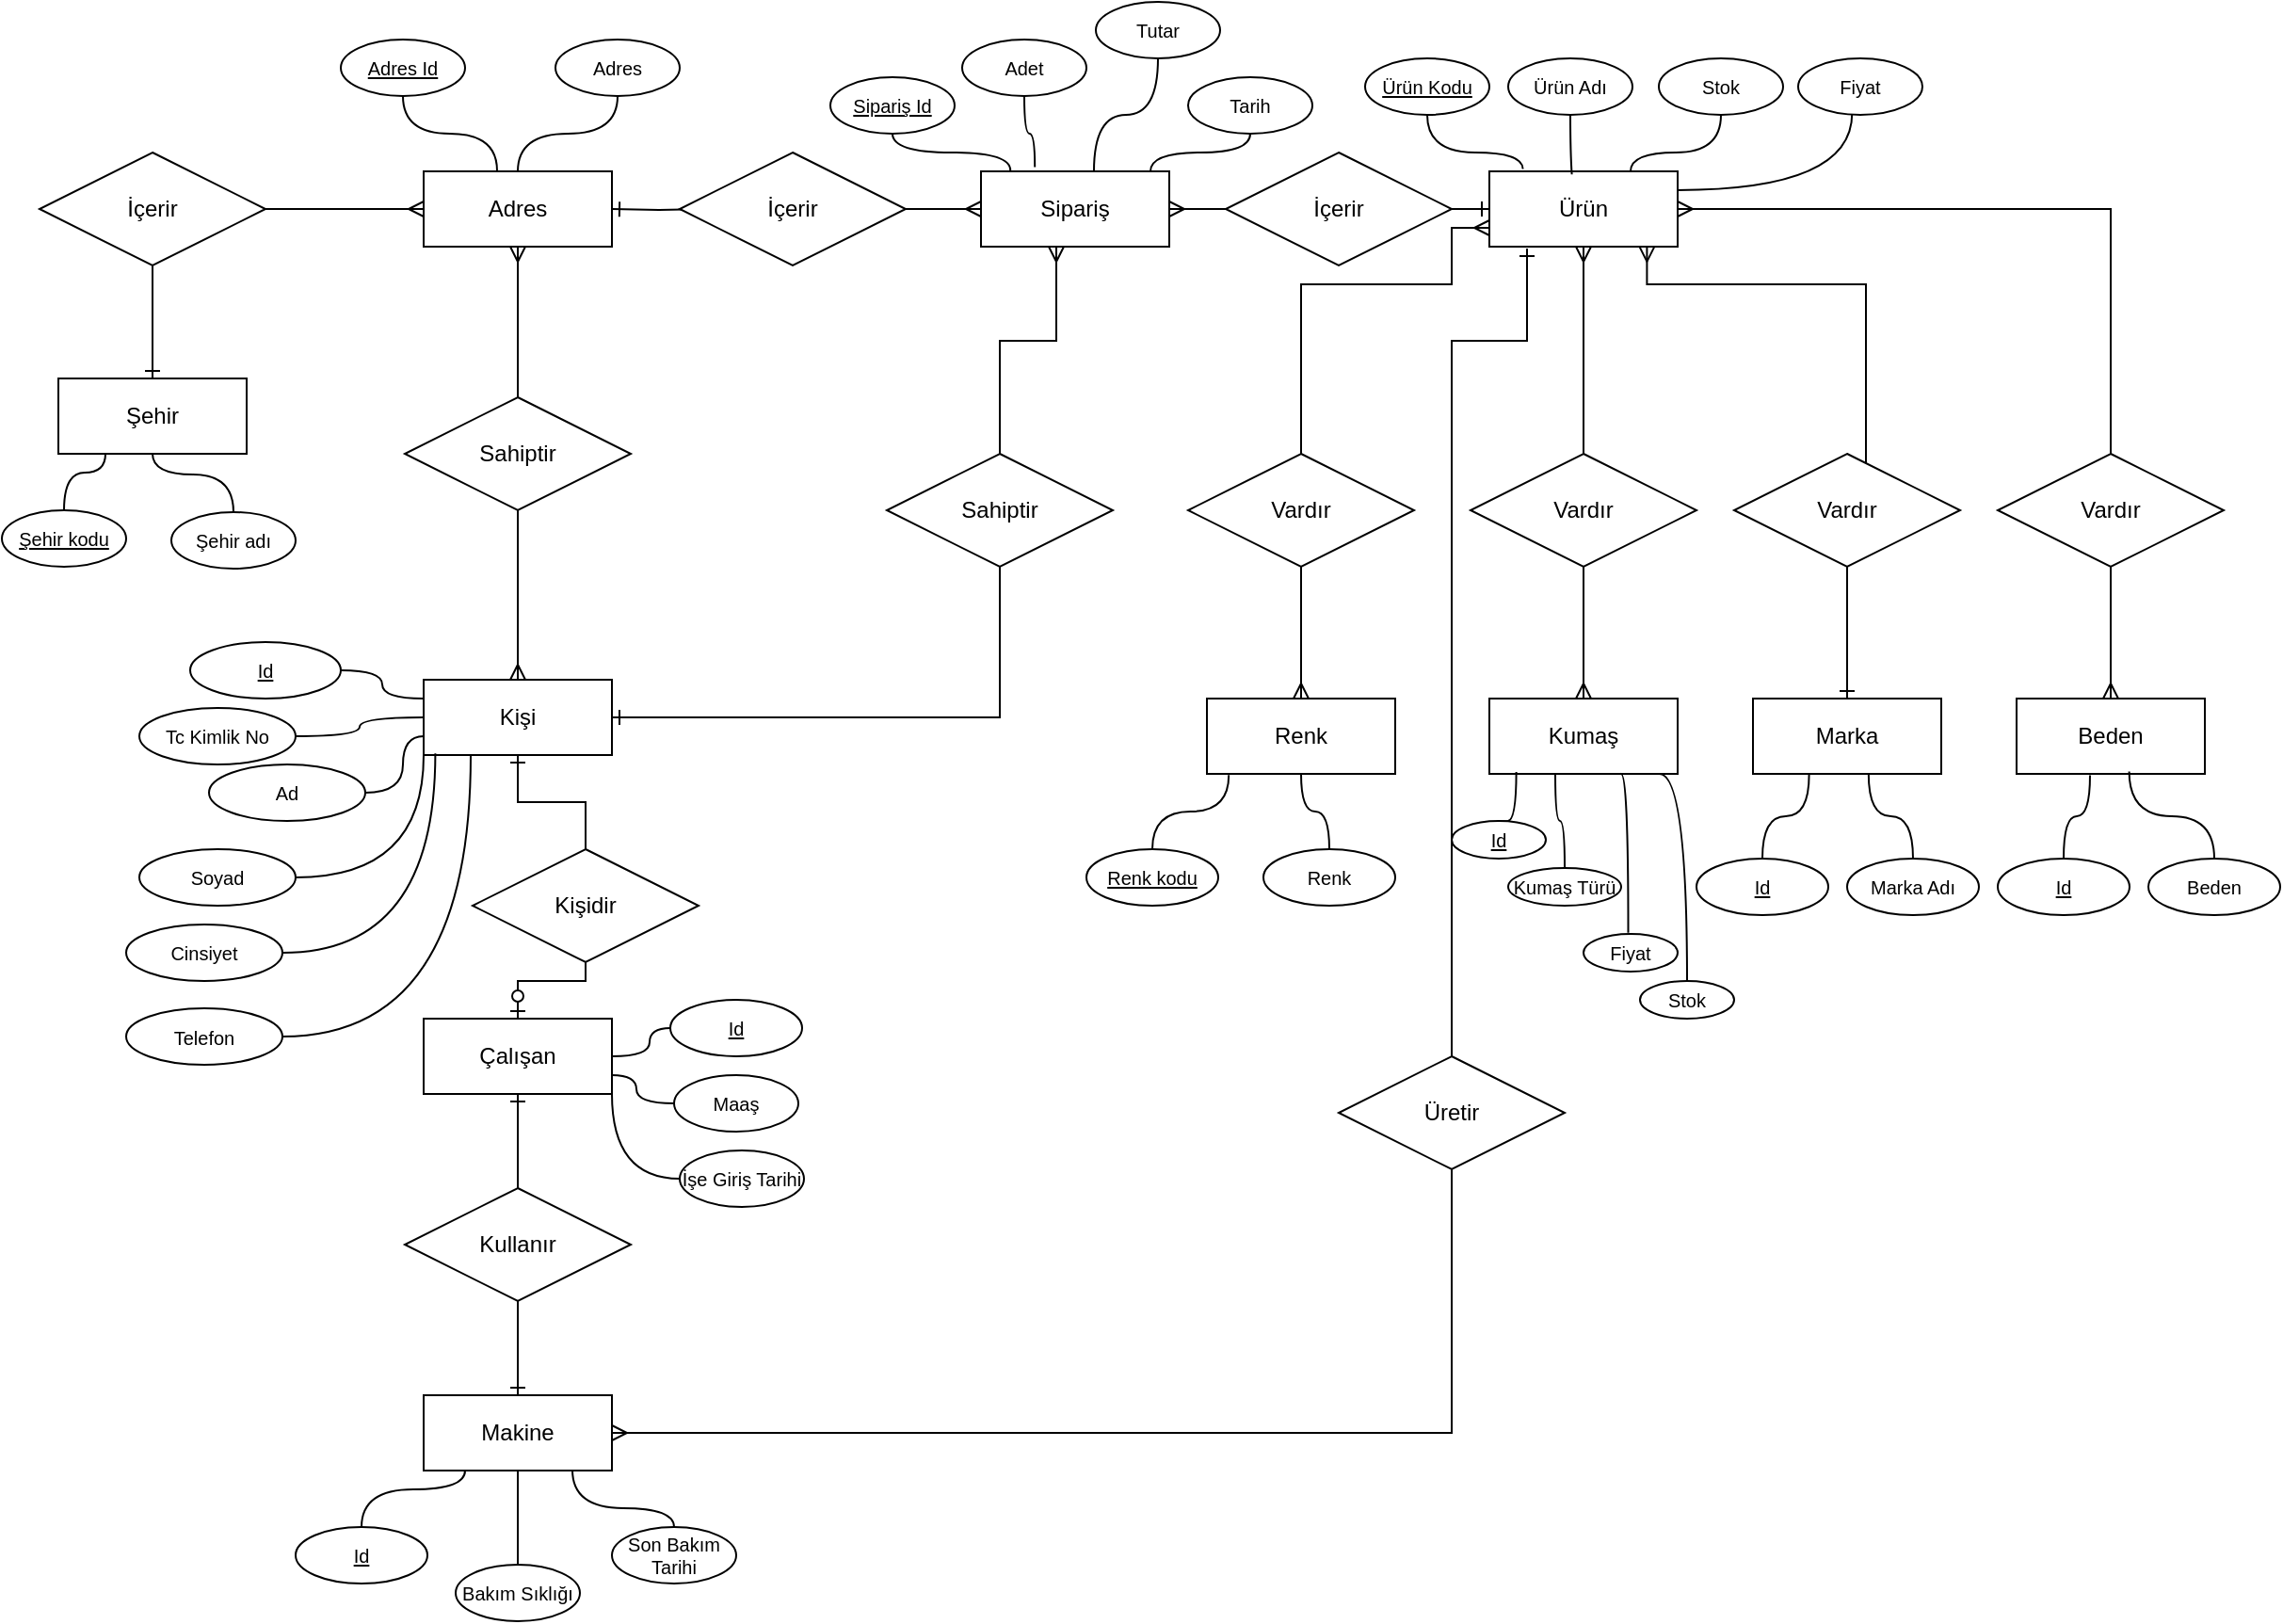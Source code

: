 <mxfile version="14.4.8" type="device"><diagram id="C9XtclRmKUXGA9gTx6Df" name="Page-1"><mxGraphModel dx="1185" dy="659" grid="1" gridSize="10" guides="1" tooltips="1" connect="1" arrows="1" fold="1" page="1" pageScale="1" pageWidth="827" pageHeight="1169" math="0" shadow="0"><root><mxCell id="0"/><mxCell id="1" parent="0"/><mxCell id="ciCbCDIXxVFB4FMidsgc-1" value="&lt;div&gt;Kişi&lt;/div&gt;" style="whiteSpace=wrap;html=1;align=center;" vertex="1" parent="1"><mxGeometry x="404" y="410" width="100" height="40" as="geometry"/></mxCell><mxCell id="ciCbCDIXxVFB4FMidsgc-119" style="edgeStyle=orthogonalEdgeStyle;curved=1;orthogonalLoop=1;jettySize=auto;html=1;entryX=0;entryY=0.5;entryDx=0;entryDy=0;startFill=0;endArrow=none;endFill=0;strokeColor=#000000;strokeWidth=1;fontSize=10;" edge="1" parent="1" source="ciCbCDIXxVFB4FMidsgc-4" target="ciCbCDIXxVFB4FMidsgc-118"><mxGeometry relative="1" as="geometry"/></mxCell><mxCell id="ciCbCDIXxVFB4FMidsgc-4" value="Çalışan" style="whiteSpace=wrap;html=1;align=center;" vertex="1" parent="1"><mxGeometry x="404" y="590" width="100" height="40" as="geometry"/></mxCell><mxCell id="ciCbCDIXxVFB4FMidsgc-26" style="orthogonalLoop=1;jettySize=auto;html=1;endArrow=ERzeroToOne;endFill=1;fontSize=12;rounded=0;strokeWidth=1;entryX=0.5;entryY=0;entryDx=0;entryDy=0;startArrow=none;startFill=0;edgeStyle=orthogonalEdgeStyle;" edge="1" parent="1" source="ciCbCDIXxVFB4FMidsgc-5" target="ciCbCDIXxVFB4FMidsgc-4"><mxGeometry relative="1" as="geometry"><mxPoint x="474" y="520" as="targetPoint"/><Array as="points"><mxPoint x="490" y="570"/><mxPoint x="454" y="570"/></Array></mxGeometry></mxCell><mxCell id="ciCbCDIXxVFB4FMidsgc-27" style="edgeStyle=orthogonalEdgeStyle;rounded=0;orthogonalLoop=1;jettySize=auto;html=1;entryX=0.5;entryY=1;entryDx=0;entryDy=0;startFill=0;endArrow=ERone;endFill=1;strokeWidth=1;fontSize=12;" edge="1" parent="1" source="ciCbCDIXxVFB4FMidsgc-5" target="ciCbCDIXxVFB4FMidsgc-1"><mxGeometry relative="1" as="geometry"/></mxCell><mxCell id="ciCbCDIXxVFB4FMidsgc-5" value="Kişidir" style="shape=rhombus;perimeter=rhombusPerimeter;whiteSpace=wrap;html=1;align=center;" vertex="1" parent="1"><mxGeometry x="430" y="500" width="120" height="60" as="geometry"/></mxCell><mxCell id="ciCbCDIXxVFB4FMidsgc-12" value="Kumaş" style="whiteSpace=wrap;html=1;align=center;" vertex="1" parent="1"><mxGeometry x="970" y="420" width="100" height="40" as="geometry"/></mxCell><mxCell id="ciCbCDIXxVFB4FMidsgc-13" value="&lt;div&gt;Ürün&lt;/div&gt;" style="whiteSpace=wrap;html=1;align=center;" vertex="1" parent="1"><mxGeometry x="970" y="140" width="100" height="40" as="geometry"/></mxCell><mxCell id="ciCbCDIXxVFB4FMidsgc-14" value="&lt;div&gt;Makine&lt;/div&gt;" style="whiteSpace=wrap;html=1;align=center;" vertex="1" parent="1"><mxGeometry x="404" y="790" width="100" height="40" as="geometry"/></mxCell><mxCell id="ciCbCDIXxVFB4FMidsgc-86" style="edgeStyle=orthogonalEdgeStyle;curved=1;orthogonalLoop=1;jettySize=auto;html=1;startFill=0;endArrow=none;endFill=0;strokeColor=#000000;strokeWidth=1;fontSize=10;entryX=0.5;entryY=1;entryDx=0;entryDy=0;exitX=0.39;exitY=-0.007;exitDx=0;exitDy=0;exitPerimeter=0;" edge="1" parent="1" source="ciCbCDIXxVFB4FMidsgc-15" target="ciCbCDIXxVFB4FMidsgc-81"><mxGeometry relative="1" as="geometry"><mxPoint x="420" y="100" as="targetPoint"/></mxGeometry></mxCell><mxCell id="ciCbCDIXxVFB4FMidsgc-15" value="&lt;div&gt;Adres&lt;/div&gt;" style="whiteSpace=wrap;html=1;align=center;" vertex="1" parent="1"><mxGeometry x="404" y="140" width="100" height="40" as="geometry"/></mxCell><mxCell id="ciCbCDIXxVFB4FMidsgc-16" value="Şehir" style="whiteSpace=wrap;html=1;align=center;" vertex="1" parent="1"><mxGeometry x="210" y="250" width="100" height="40" as="geometry"/></mxCell><mxCell id="ciCbCDIXxVFB4FMidsgc-17" value="Renk" style="whiteSpace=wrap;html=1;align=center;" vertex="1" parent="1"><mxGeometry x="820" y="420" width="100" height="40" as="geometry"/></mxCell><mxCell id="ciCbCDIXxVFB4FMidsgc-18" value="Marka" style="whiteSpace=wrap;html=1;align=center;" vertex="1" parent="1"><mxGeometry x="1110" y="420" width="100" height="40" as="geometry"/></mxCell><mxCell id="ciCbCDIXxVFB4FMidsgc-30" style="edgeStyle=orthogonalEdgeStyle;rounded=0;orthogonalLoop=1;jettySize=auto;html=1;entryX=0.5;entryY=1;entryDx=0;entryDy=0;startFill=0;endArrow=ERone;endFill=1;strokeWidth=1;fontSize=12;" edge="1" parent="1" source="ciCbCDIXxVFB4FMidsgc-28" target="ciCbCDIXxVFB4FMidsgc-4"><mxGeometry relative="1" as="geometry"/></mxCell><mxCell id="ciCbCDIXxVFB4FMidsgc-31" style="edgeStyle=orthogonalEdgeStyle;rounded=0;orthogonalLoop=1;jettySize=auto;html=1;entryX=0.5;entryY=0;entryDx=0;entryDy=0;startFill=0;endArrow=ERone;endFill=1;strokeWidth=1;fontSize=12;" edge="1" parent="1" source="ciCbCDIXxVFB4FMidsgc-28" target="ciCbCDIXxVFB4FMidsgc-14"><mxGeometry relative="1" as="geometry"/></mxCell><mxCell id="ciCbCDIXxVFB4FMidsgc-28" value="Kullanır" style="shape=rhombus;perimeter=rhombusPerimeter;whiteSpace=wrap;html=1;align=center;fontSize=12;" vertex="1" parent="1"><mxGeometry x="394" y="680" width="120" height="60" as="geometry"/></mxCell><mxCell id="ciCbCDIXxVFB4FMidsgc-34" style="edgeStyle=orthogonalEdgeStyle;rounded=0;orthogonalLoop=1;jettySize=auto;html=1;entryX=0.5;entryY=0;entryDx=0;entryDy=0;startFill=0;endArrow=ERone;endFill=1;strokeWidth=1;fontSize=12;" edge="1" parent="1" source="ciCbCDIXxVFB4FMidsgc-32" target="ciCbCDIXxVFB4FMidsgc-16"><mxGeometry relative="1" as="geometry"/></mxCell><mxCell id="ciCbCDIXxVFB4FMidsgc-36" value="" style="edgeStyle=orthogonalEdgeStyle;rounded=0;orthogonalLoop=1;jettySize=auto;html=1;startFill=0;endArrow=ERmany;endFill=0;strokeWidth=1;fontSize=12;" edge="1" parent="1" source="ciCbCDIXxVFB4FMidsgc-32" target="ciCbCDIXxVFB4FMidsgc-15"><mxGeometry relative="1" as="geometry"/></mxCell><mxCell id="ciCbCDIXxVFB4FMidsgc-32" value="İçerir" style="shape=rhombus;perimeter=rhombusPerimeter;whiteSpace=wrap;html=1;align=center;fontSize=12;" vertex="1" parent="1"><mxGeometry x="200" y="130" width="120" height="60" as="geometry"/></mxCell><mxCell id="ciCbCDIXxVFB4FMidsgc-40" style="edgeStyle=orthogonalEdgeStyle;rounded=0;orthogonalLoop=1;jettySize=auto;html=1;startFill=0;endArrow=ERmany;endFill=0;strokeWidth=1;fontSize=12;entryX=0.5;entryY=0;entryDx=0;entryDy=0;" edge="1" parent="1" source="ciCbCDIXxVFB4FMidsgc-38" target="ciCbCDIXxVFB4FMidsgc-1"><mxGeometry relative="1" as="geometry"><mxPoint x="544" y="280" as="targetPoint"/></mxGeometry></mxCell><mxCell id="ciCbCDIXxVFB4FMidsgc-41" style="edgeStyle=orthogonalEdgeStyle;rounded=0;orthogonalLoop=1;jettySize=auto;html=1;entryX=0.5;entryY=1;entryDx=0;entryDy=0;startFill=0;endArrow=ERmany;endFill=0;strokeWidth=1;fontSize=12;" edge="1" parent="1" source="ciCbCDIXxVFB4FMidsgc-38" target="ciCbCDIXxVFB4FMidsgc-15"><mxGeometry relative="1" as="geometry"/></mxCell><mxCell id="ciCbCDIXxVFB4FMidsgc-38" value="Sahiptir" style="shape=rhombus;perimeter=rhombusPerimeter;whiteSpace=wrap;html=1;align=center;" vertex="1" parent="1"><mxGeometry x="394" y="260" width="120" height="60" as="geometry"/></mxCell><mxCell id="ciCbCDIXxVFB4FMidsgc-105" value="" style="edgeStyle=orthogonalEdgeStyle;curved=1;orthogonalLoop=1;jettySize=auto;html=1;startFill=0;endArrow=none;endFill=0;strokeColor=#000000;strokeWidth=1;fontSize=10;" edge="1" parent="1" source="ciCbCDIXxVFB4FMidsgc-42" target="ciCbCDIXxVFB4FMidsgc-44"><mxGeometry relative="1" as="geometry"/></mxCell><mxCell id="ciCbCDIXxVFB4FMidsgc-42" value="Sipariş" style="whiteSpace=wrap;html=1;align=center;" vertex="1" parent="1"><mxGeometry x="700" y="140" width="100" height="40" as="geometry"/></mxCell><mxCell id="ciCbCDIXxVFB4FMidsgc-45" style="edgeStyle=orthogonalEdgeStyle;rounded=0;orthogonalLoop=1;jettySize=auto;html=1;entryX=0;entryY=0.5;entryDx=0;entryDy=0;startFill=0;endArrow=ERmany;endFill=0;strokeWidth=1;fontSize=12;exitX=1;exitY=0.5;exitDx=0;exitDy=0;" edge="1" parent="1" source="ciCbCDIXxVFB4FMidsgc-44" target="ciCbCDIXxVFB4FMidsgc-42"><mxGeometry relative="1" as="geometry"><mxPoint x="674" y="160" as="sourcePoint"/></mxGeometry></mxCell><mxCell id="ciCbCDIXxVFB4FMidsgc-46" style="edgeStyle=orthogonalEdgeStyle;rounded=0;orthogonalLoop=1;jettySize=auto;html=1;entryX=1;entryY=0.5;entryDx=0;entryDy=0;startFill=0;endArrow=ERone;endFill=0;strokeWidth=1;fontSize=12;" edge="1" parent="1" target="ciCbCDIXxVFB4FMidsgc-15"><mxGeometry relative="1" as="geometry"><mxPoint x="554" y="160" as="sourcePoint"/></mxGeometry></mxCell><mxCell id="ciCbCDIXxVFB4FMidsgc-44" value="İçerir" style="shape=rhombus;perimeter=rhombusPerimeter;whiteSpace=wrap;html=1;align=center;fontSize=12;" vertex="1" parent="1"><mxGeometry x="540" y="130" width="120" height="60" as="geometry"/></mxCell><mxCell id="ciCbCDIXxVFB4FMidsgc-49" style="edgeStyle=orthogonalEdgeStyle;rounded=0;orthogonalLoop=1;jettySize=auto;html=1;entryX=1;entryY=0.5;entryDx=0;entryDy=0;startFill=0;endArrow=ERmany;endFill=0;strokeWidth=1;fontSize=12;" edge="1" parent="1" source="ciCbCDIXxVFB4FMidsgc-48" target="ciCbCDIXxVFB4FMidsgc-42"><mxGeometry relative="1" as="geometry"/></mxCell><mxCell id="ciCbCDIXxVFB4FMidsgc-50" style="edgeStyle=orthogonalEdgeStyle;rounded=0;orthogonalLoop=1;jettySize=auto;html=1;entryX=0;entryY=0.5;entryDx=0;entryDy=0;startFill=0;endArrow=ERone;endFill=0;strokeWidth=1;fontSize=12;exitX=1;exitY=0.5;exitDx=0;exitDy=0;" edge="1" parent="1" source="ciCbCDIXxVFB4FMidsgc-48" target="ciCbCDIXxVFB4FMidsgc-13"><mxGeometry relative="1" as="geometry"/></mxCell><mxCell id="ciCbCDIXxVFB4FMidsgc-48" value="İçerir" style="shape=rhombus;perimeter=rhombusPerimeter;whiteSpace=wrap;html=1;align=center;fontSize=12;" vertex="1" parent="1"><mxGeometry x="830" y="130" width="120" height="60" as="geometry"/></mxCell><mxCell id="ciCbCDIXxVFB4FMidsgc-53" style="edgeStyle=orthogonalEdgeStyle;rounded=0;orthogonalLoop=1;jettySize=auto;html=1;exitX=0.5;exitY=1;exitDx=0;exitDy=0;startFill=0;endArrow=ERmany;endFill=0;strokeWidth=1;fontSize=12;" edge="1" parent="1" source="ciCbCDIXxVFB4FMidsgc-42" target="ciCbCDIXxVFB4FMidsgc-42"><mxGeometry relative="1" as="geometry"/></mxCell><mxCell id="ciCbCDIXxVFB4FMidsgc-59" style="edgeStyle=orthogonalEdgeStyle;rounded=0;orthogonalLoop=1;jettySize=auto;html=1;entryX=0.5;entryY=0;entryDx=0;entryDy=0;startFill=0;endArrow=ERmany;endFill=0;strokeWidth=1;fontSize=12;" edge="1" parent="1" source="ciCbCDIXxVFB4FMidsgc-54" target="ciCbCDIXxVFB4FMidsgc-12"><mxGeometry relative="1" as="geometry"/></mxCell><mxCell id="ciCbCDIXxVFB4FMidsgc-65" style="edgeStyle=orthogonalEdgeStyle;rounded=0;orthogonalLoop=1;jettySize=auto;html=1;entryX=0.5;entryY=1;entryDx=0;entryDy=0;startFill=0;endArrow=ERmany;endFill=0;strokeWidth=1;fontSize=12;" edge="1" parent="1" source="ciCbCDIXxVFB4FMidsgc-54" target="ciCbCDIXxVFB4FMidsgc-13"><mxGeometry relative="1" as="geometry"/></mxCell><mxCell id="ciCbCDIXxVFB4FMidsgc-54" value="Vardır" style="shape=rhombus;perimeter=rhombusPerimeter;whiteSpace=wrap;html=1;align=center;fontSize=12;" vertex="1" parent="1"><mxGeometry x="960" y="290" width="120" height="60" as="geometry"/></mxCell><mxCell id="ciCbCDIXxVFB4FMidsgc-61" style="edgeStyle=orthogonalEdgeStyle;rounded=0;orthogonalLoop=1;jettySize=auto;html=1;entryX=0.5;entryY=0;entryDx=0;entryDy=0;startFill=0;endArrow=ERmany;endFill=0;strokeWidth=1;fontSize=12;" edge="1" parent="1" source="ciCbCDIXxVFB4FMidsgc-57" target="ciCbCDIXxVFB4FMidsgc-17"><mxGeometry relative="1" as="geometry"/></mxCell><mxCell id="ciCbCDIXxVFB4FMidsgc-67" style="edgeStyle=orthogonalEdgeStyle;orthogonalLoop=1;jettySize=auto;html=1;startFill=0;endArrow=ERmany;endFill=0;strokeWidth=1;fontSize=12;rounded=0;entryX=0;entryY=0.75;entryDx=0;entryDy=0;" edge="1" parent="1" source="ciCbCDIXxVFB4FMidsgc-57" target="ciCbCDIXxVFB4FMidsgc-13"><mxGeometry relative="1" as="geometry"><mxPoint x="960" y="170" as="targetPoint"/><Array as="points"><mxPoint x="870" y="200"/><mxPoint x="950" y="200"/><mxPoint x="950" y="170"/></Array></mxGeometry></mxCell><mxCell id="ciCbCDIXxVFB4FMidsgc-57" value="Vardır" style="shape=rhombus;perimeter=rhombusPerimeter;whiteSpace=wrap;html=1;align=center;fontSize=12;" vertex="1" parent="1"><mxGeometry x="810" y="290" width="120" height="60" as="geometry"/></mxCell><mxCell id="ciCbCDIXxVFB4FMidsgc-60" style="edgeStyle=orthogonalEdgeStyle;rounded=0;orthogonalLoop=1;jettySize=auto;html=1;entryX=0.5;entryY=0;entryDx=0;entryDy=0;startFill=0;endArrow=ERone;endFill=0;strokeWidth=1;fontSize=12;" edge="1" parent="1" source="ciCbCDIXxVFB4FMidsgc-58" target="ciCbCDIXxVFB4FMidsgc-18"><mxGeometry relative="1" as="geometry"/></mxCell><mxCell id="ciCbCDIXxVFB4FMidsgc-64" style="edgeStyle=orthogonalEdgeStyle;rounded=0;orthogonalLoop=1;jettySize=auto;html=1;startFill=0;endArrow=ERmany;endFill=0;strokeWidth=1;fontSize=12;entryX=0.837;entryY=0.998;entryDx=0;entryDy=0;entryPerimeter=0;" edge="1" parent="1" source="ciCbCDIXxVFB4FMidsgc-58" target="ciCbCDIXxVFB4FMidsgc-13"><mxGeometry relative="1" as="geometry"><mxPoint x="1070" y="170" as="targetPoint"/><Array as="points"><mxPoint x="1170" y="200"/><mxPoint x="1054" y="200"/></Array></mxGeometry></mxCell><mxCell id="ciCbCDIXxVFB4FMidsgc-58" value="Vardır" style="shape=rhombus;perimeter=rhombusPerimeter;whiteSpace=wrap;html=1;align=center;fontSize=12;" vertex="1" parent="1"><mxGeometry x="1100" y="290" width="120" height="60" as="geometry"/></mxCell><mxCell id="ciCbCDIXxVFB4FMidsgc-70" style="edgeStyle=orthogonalEdgeStyle;rounded=0;orthogonalLoop=1;jettySize=auto;html=1;startFill=0;endArrow=ERmany;endFill=0;strokeWidth=1;fontSize=12;" edge="1" parent="1" source="ciCbCDIXxVFB4FMidsgc-69" target="ciCbCDIXxVFB4FMidsgc-14"><mxGeometry relative="1" as="geometry"><mxPoint x="520" y="750" as="targetPoint"/><Array as="points"><mxPoint x="950" y="810"/></Array></mxGeometry></mxCell><mxCell id="ciCbCDIXxVFB4FMidsgc-71" style="edgeStyle=orthogonalEdgeStyle;rounded=0;orthogonalLoop=1;jettySize=auto;html=1;startFill=0;endArrow=ERone;endFill=0;strokeWidth=1;fontSize=12;" edge="1" parent="1" source="ciCbCDIXxVFB4FMidsgc-69"><mxGeometry relative="1" as="geometry"><mxPoint x="990" y="181" as="targetPoint"/><Array as="points"><mxPoint x="950" y="230"/><mxPoint x="990" y="230"/></Array></mxGeometry></mxCell><mxCell id="ciCbCDIXxVFB4FMidsgc-69" value="Üretir" style="shape=rhombus;perimeter=rhombusPerimeter;whiteSpace=wrap;html=1;align=center;fontSize=12;" vertex="1" parent="1"><mxGeometry x="890" y="610" width="120" height="60" as="geometry"/></mxCell><mxCell id="ciCbCDIXxVFB4FMidsgc-74" style="edgeStyle=orthogonalEdgeStyle;orthogonalLoop=1;jettySize=auto;html=1;startFill=0;endArrow=ERmany;endFill=0;strokeWidth=1;fontSize=12;rounded=0;" edge="1" parent="1" source="ciCbCDIXxVFB4FMidsgc-72"><mxGeometry relative="1" as="geometry"><mxPoint x="740" y="180" as="targetPoint"/><Array as="points"><mxPoint x="710" y="230"/><mxPoint x="740" y="230"/></Array></mxGeometry></mxCell><mxCell id="ciCbCDIXxVFB4FMidsgc-75" style="edgeStyle=orthogonalEdgeStyle;rounded=0;orthogonalLoop=1;jettySize=auto;html=1;startFill=0;endArrow=ERone;endFill=0;strokeWidth=1;fontSize=12;entryX=1;entryY=0.5;entryDx=0;entryDy=0;" edge="1" parent="1" source="ciCbCDIXxVFB4FMidsgc-72" target="ciCbCDIXxVFB4FMidsgc-1"><mxGeometry relative="1" as="geometry"><mxPoint x="530" y="375" as="targetPoint"/><Array as="points"><mxPoint x="710" y="430"/></Array></mxGeometry></mxCell><mxCell id="ciCbCDIXxVFB4FMidsgc-72" value="Sahiptir" style="shape=rhombus;perimeter=rhombusPerimeter;whiteSpace=wrap;html=1;align=center;" vertex="1" parent="1"><mxGeometry x="650" y="290" width="120" height="60" as="geometry"/></mxCell><mxCell id="ciCbCDIXxVFB4FMidsgc-76" value="Beden" style="whiteSpace=wrap;html=1;align=center;" vertex="1" parent="1"><mxGeometry x="1250" y="420" width="100" height="40" as="geometry"/></mxCell><mxCell id="ciCbCDIXxVFB4FMidsgc-79" style="edgeStyle=orthogonalEdgeStyle;rounded=0;orthogonalLoop=1;jettySize=auto;html=1;entryX=0.5;entryY=0;entryDx=0;entryDy=0;startFill=0;endArrow=ERmany;endFill=0;strokeColor=#000000;strokeWidth=1;fontSize=12;" edge="1" parent="1" source="ciCbCDIXxVFB4FMidsgc-77" target="ciCbCDIXxVFB4FMidsgc-76"><mxGeometry relative="1" as="geometry"/></mxCell><mxCell id="ciCbCDIXxVFB4FMidsgc-80" style="edgeStyle=orthogonalEdgeStyle;rounded=0;orthogonalLoop=1;jettySize=auto;html=1;startFill=0;endArrow=ERmany;endFill=0;strokeColor=#000000;strokeWidth=1;fontSize=12;entryX=1;entryY=0.5;entryDx=0;entryDy=0;" edge="1" parent="1" source="ciCbCDIXxVFB4FMidsgc-77" target="ciCbCDIXxVFB4FMidsgc-13"><mxGeometry relative="1" as="geometry"><mxPoint x="1100" y="150" as="targetPoint"/><Array as="points"><mxPoint x="1300" y="160"/></Array></mxGeometry></mxCell><mxCell id="ciCbCDIXxVFB4FMidsgc-77" value="Vardır" style="shape=rhombus;perimeter=rhombusPerimeter;whiteSpace=wrap;html=1;align=center;fontSize=12;" vertex="1" parent="1"><mxGeometry x="1240" y="290" width="120" height="60" as="geometry"/></mxCell><mxCell id="ciCbCDIXxVFB4FMidsgc-81" value="Adres Id" style="ellipse;whiteSpace=wrap;html=1;align=center;fontSize=10;fontStyle=4" vertex="1" parent="1"><mxGeometry x="360" y="70" width="66" height="30" as="geometry"/></mxCell><mxCell id="ciCbCDIXxVFB4FMidsgc-85" style="edgeStyle=orthogonalEdgeStyle;curved=1;orthogonalLoop=1;jettySize=auto;html=1;entryX=0.5;entryY=0;entryDx=0;entryDy=0;startFill=0;endArrow=none;endFill=0;strokeColor=#000000;strokeWidth=1;fontSize=10;" edge="1" parent="1" source="ciCbCDIXxVFB4FMidsgc-83" target="ciCbCDIXxVFB4FMidsgc-15"><mxGeometry relative="1" as="geometry"/></mxCell><mxCell id="ciCbCDIXxVFB4FMidsgc-83" value="Adres" style="ellipse;whiteSpace=wrap;html=1;align=center;fontSize=10;" vertex="1" parent="1"><mxGeometry x="474" y="70" width="66" height="30" as="geometry"/></mxCell><mxCell id="ciCbCDIXxVFB4FMidsgc-90" style="edgeStyle=orthogonalEdgeStyle;curved=1;orthogonalLoop=1;jettySize=auto;html=1;entryX=0.25;entryY=1;entryDx=0;entryDy=0;startFill=0;endArrow=none;endFill=0;strokeColor=#000000;strokeWidth=1;fontSize=10;" edge="1" parent="1" source="ciCbCDIXxVFB4FMidsgc-87" target="ciCbCDIXxVFB4FMidsgc-16"><mxGeometry relative="1" as="geometry"/></mxCell><mxCell id="ciCbCDIXxVFB4FMidsgc-87" value="Şehir kodu" style="ellipse;whiteSpace=wrap;html=1;align=center;fontSize=10;fontStyle=4" vertex="1" parent="1"><mxGeometry x="180" y="320" width="66" height="30" as="geometry"/></mxCell><mxCell id="ciCbCDIXxVFB4FMidsgc-89" style="edgeStyle=orthogonalEdgeStyle;curved=1;orthogonalLoop=1;jettySize=auto;html=1;startFill=0;endArrow=none;endFill=0;strokeColor=#000000;strokeWidth=1;fontSize=10;" edge="1" parent="1" source="ciCbCDIXxVFB4FMidsgc-88" target="ciCbCDIXxVFB4FMidsgc-16"><mxGeometry relative="1" as="geometry"/></mxCell><mxCell id="ciCbCDIXxVFB4FMidsgc-88" value="Şehir adı" style="ellipse;whiteSpace=wrap;html=1;align=center;fontSize=10;" vertex="1" parent="1"><mxGeometry x="270" y="321" width="66" height="30" as="geometry"/></mxCell><mxCell id="ciCbCDIXxVFB4FMidsgc-92" style="edgeStyle=orthogonalEdgeStyle;curved=1;orthogonalLoop=1;jettySize=auto;html=1;entryX=0.156;entryY=-0.014;entryDx=0;entryDy=0;entryPerimeter=0;startFill=0;endArrow=none;endFill=0;strokeColor=#000000;strokeWidth=1;fontSize=10;" edge="1" parent="1" source="ciCbCDIXxVFB4FMidsgc-91" target="ciCbCDIXxVFB4FMidsgc-42"><mxGeometry relative="1" as="geometry"><Array as="points"><mxPoint x="653" y="130"/><mxPoint x="716" y="130"/></Array></mxGeometry></mxCell><mxCell id="ciCbCDIXxVFB4FMidsgc-91" value="Sipariş Id" style="ellipse;whiteSpace=wrap;html=1;align=center;fontSize=10;fontStyle=4" vertex="1" parent="1"><mxGeometry x="620" y="90" width="66" height="30" as="geometry"/></mxCell><mxCell id="ciCbCDIXxVFB4FMidsgc-94" style="edgeStyle=orthogonalEdgeStyle;curved=1;orthogonalLoop=1;jettySize=auto;html=1;startFill=0;endArrow=none;endFill=0;strokeColor=#000000;strokeWidth=1;fontSize=10;entryX=0.9;entryY=0;entryDx=0;entryDy=0;entryPerimeter=0;" edge="1" parent="1" source="ciCbCDIXxVFB4FMidsgc-93" target="ciCbCDIXxVFB4FMidsgc-42"><mxGeometry relative="1" as="geometry"><Array as="points"><mxPoint x="843" y="130"/><mxPoint x="790" y="130"/></Array></mxGeometry></mxCell><mxCell id="ciCbCDIXxVFB4FMidsgc-93" value="Tarih" style="ellipse;whiteSpace=wrap;html=1;align=center;fontSize=10;" vertex="1" parent="1"><mxGeometry x="810" y="90" width="66" height="30" as="geometry"/></mxCell><mxCell id="ciCbCDIXxVFB4FMidsgc-97" style="edgeStyle=orthogonalEdgeStyle;curved=1;orthogonalLoop=1;jettySize=auto;html=1;entryX=0.286;entryY=-0.056;entryDx=0;entryDy=0;entryPerimeter=0;startFill=0;endArrow=none;endFill=0;strokeColor=#000000;strokeWidth=1;fontSize=10;" edge="1" parent="1" source="ciCbCDIXxVFB4FMidsgc-95" target="ciCbCDIXxVFB4FMidsgc-42"><mxGeometry relative="1" as="geometry"/></mxCell><mxCell id="ciCbCDIXxVFB4FMidsgc-95" value="Adet" style="ellipse;whiteSpace=wrap;html=1;align=center;fontSize=10;" vertex="1" parent="1"><mxGeometry x="690" y="70" width="66" height="30" as="geometry"/></mxCell><mxCell id="ciCbCDIXxVFB4FMidsgc-98" style="edgeStyle=orthogonalEdgeStyle;curved=1;orthogonalLoop=1;jettySize=auto;html=1;entryX=0.6;entryY=0;entryDx=0;entryDy=0;entryPerimeter=0;startFill=0;endArrow=none;endFill=0;strokeColor=#000000;strokeWidth=1;fontSize=10;" edge="1" parent="1" source="ciCbCDIXxVFB4FMidsgc-96" target="ciCbCDIXxVFB4FMidsgc-42"><mxGeometry relative="1" as="geometry"/></mxCell><mxCell id="ciCbCDIXxVFB4FMidsgc-96" value="Tutar" style="ellipse;whiteSpace=wrap;html=1;align=center;fontSize=10;" vertex="1" parent="1"><mxGeometry x="761" y="50" width="66" height="30" as="geometry"/></mxCell><mxCell id="ciCbCDIXxVFB4FMidsgc-100" style="edgeStyle=orthogonalEdgeStyle;curved=1;orthogonalLoop=1;jettySize=auto;html=1;startFill=0;endArrow=none;endFill=0;strokeColor=#000000;strokeWidth=1;fontSize=10;entryX=0.178;entryY=-0.03;entryDx=0;entryDy=0;entryPerimeter=0;" edge="1" parent="1" source="ciCbCDIXxVFB4FMidsgc-99" target="ciCbCDIXxVFB4FMidsgc-13"><mxGeometry relative="1" as="geometry"/></mxCell><mxCell id="ciCbCDIXxVFB4FMidsgc-99" value="Ürün Kodu" style="ellipse;whiteSpace=wrap;html=1;align=center;fontSize=10;fontStyle=4" vertex="1" parent="1"><mxGeometry x="904" y="80" width="66" height="30" as="geometry"/></mxCell><mxCell id="ciCbCDIXxVFB4FMidsgc-102" style="edgeStyle=orthogonalEdgeStyle;curved=1;orthogonalLoop=1;jettySize=auto;html=1;entryX=0.438;entryY=0.04;entryDx=0;entryDy=0;entryPerimeter=0;startFill=0;endArrow=none;endFill=0;strokeColor=#000000;strokeWidth=1;fontSize=10;" edge="1" parent="1" source="ciCbCDIXxVFB4FMidsgc-101" target="ciCbCDIXxVFB4FMidsgc-13"><mxGeometry relative="1" as="geometry"/></mxCell><mxCell id="ciCbCDIXxVFB4FMidsgc-101" value="Ürün Adı" style="ellipse;whiteSpace=wrap;html=1;align=center;fontSize=10;" vertex="1" parent="1"><mxGeometry x="980" y="80" width="66" height="30" as="geometry"/></mxCell><mxCell id="ciCbCDIXxVFB4FMidsgc-104" style="edgeStyle=orthogonalEdgeStyle;curved=1;orthogonalLoop=1;jettySize=auto;html=1;entryX=0.75;entryY=0;entryDx=0;entryDy=0;startFill=0;endArrow=none;endFill=0;strokeColor=#000000;strokeWidth=1;fontSize=10;" edge="1" parent="1" source="ciCbCDIXxVFB4FMidsgc-103" target="ciCbCDIXxVFB4FMidsgc-13"><mxGeometry relative="1" as="geometry"/></mxCell><mxCell id="ciCbCDIXxVFB4FMidsgc-103" value="Stok" style="ellipse;whiteSpace=wrap;html=1;align=center;fontSize=10;" vertex="1" parent="1"><mxGeometry x="1060" y="80" width="66" height="30" as="geometry"/></mxCell><mxCell id="ciCbCDIXxVFB4FMidsgc-107" style="edgeStyle=orthogonalEdgeStyle;curved=1;orthogonalLoop=1;jettySize=auto;html=1;entryX=0;entryY=0.25;entryDx=0;entryDy=0;startFill=0;endArrow=none;endFill=0;strokeColor=#000000;strokeWidth=1;fontSize=10;" edge="1" parent="1" source="ciCbCDIXxVFB4FMidsgc-106" target="ciCbCDIXxVFB4FMidsgc-1"><mxGeometry relative="1" as="geometry"/></mxCell><mxCell id="ciCbCDIXxVFB4FMidsgc-106" value="Id" style="ellipse;whiteSpace=wrap;html=1;align=center;fontSize=10;fontStyle=4" vertex="1" parent="1"><mxGeometry x="280" y="390" width="80" height="30" as="geometry"/></mxCell><mxCell id="ciCbCDIXxVFB4FMidsgc-109" style="edgeStyle=orthogonalEdgeStyle;curved=1;orthogonalLoop=1;jettySize=auto;html=1;entryX=0;entryY=0.5;entryDx=0;entryDy=0;startFill=0;endArrow=none;endFill=0;strokeColor=#000000;strokeWidth=1;fontSize=10;" edge="1" parent="1" source="ciCbCDIXxVFB4FMidsgc-108" target="ciCbCDIXxVFB4FMidsgc-1"><mxGeometry relative="1" as="geometry"/></mxCell><mxCell id="ciCbCDIXxVFB4FMidsgc-108" value="Tc Kimlik No" style="ellipse;whiteSpace=wrap;html=1;align=center;fontSize=10;" vertex="1" parent="1"><mxGeometry x="253" y="425" width="83" height="30" as="geometry"/></mxCell><mxCell id="ciCbCDIXxVFB4FMidsgc-114" style="edgeStyle=orthogonalEdgeStyle;curved=1;orthogonalLoop=1;jettySize=auto;html=1;entryX=0;entryY=0.75;entryDx=0;entryDy=0;startFill=0;endArrow=none;endFill=0;strokeColor=#000000;strokeWidth=1;fontSize=10;" edge="1" parent="1" source="ciCbCDIXxVFB4FMidsgc-110" target="ciCbCDIXxVFB4FMidsgc-1"><mxGeometry relative="1" as="geometry"/></mxCell><mxCell id="ciCbCDIXxVFB4FMidsgc-110" value="Ad" style="ellipse;whiteSpace=wrap;html=1;align=center;fontSize=10;" vertex="1" parent="1"><mxGeometry x="290" y="455" width="83" height="30" as="geometry"/></mxCell><mxCell id="ciCbCDIXxVFB4FMidsgc-115" style="edgeStyle=orthogonalEdgeStyle;curved=1;orthogonalLoop=1;jettySize=auto;html=1;entryX=0;entryY=1;entryDx=0;entryDy=0;startFill=0;endArrow=none;endFill=0;strokeColor=#000000;strokeWidth=1;fontSize=10;" edge="1" parent="1" source="ciCbCDIXxVFB4FMidsgc-111" target="ciCbCDIXxVFB4FMidsgc-1"><mxGeometry relative="1" as="geometry"/></mxCell><mxCell id="ciCbCDIXxVFB4FMidsgc-111" value="Soyad" style="ellipse;whiteSpace=wrap;html=1;align=center;fontSize=10;" vertex="1" parent="1"><mxGeometry x="253" y="500" width="83" height="30" as="geometry"/></mxCell><mxCell id="ciCbCDIXxVFB4FMidsgc-116" style="edgeStyle=orthogonalEdgeStyle;curved=1;orthogonalLoop=1;jettySize=auto;html=1;entryX=0.062;entryY=0.978;entryDx=0;entryDy=0;entryPerimeter=0;startFill=0;endArrow=none;endFill=0;strokeColor=#000000;strokeWidth=1;fontSize=10;" edge="1" parent="1" source="ciCbCDIXxVFB4FMidsgc-112" target="ciCbCDIXxVFB4FMidsgc-1"><mxGeometry relative="1" as="geometry"/></mxCell><mxCell id="ciCbCDIXxVFB4FMidsgc-112" value="Cinsiyet" style="ellipse;whiteSpace=wrap;html=1;align=center;fontSize=10;" vertex="1" parent="1"><mxGeometry x="246" y="540" width="83" height="30" as="geometry"/></mxCell><mxCell id="ciCbCDIXxVFB4FMidsgc-117" style="edgeStyle=orthogonalEdgeStyle;curved=1;orthogonalLoop=1;jettySize=auto;html=1;entryX=0.25;entryY=1;entryDx=0;entryDy=0;startFill=0;endArrow=none;endFill=0;strokeColor=#000000;strokeWidth=1;fontSize=10;" edge="1" parent="1" source="ciCbCDIXxVFB4FMidsgc-113" target="ciCbCDIXxVFB4FMidsgc-1"><mxGeometry relative="1" as="geometry"/></mxCell><mxCell id="ciCbCDIXxVFB4FMidsgc-113" value="Telefon" style="ellipse;whiteSpace=wrap;html=1;align=center;fontSize=10;" vertex="1" parent="1"><mxGeometry x="246" y="584.5" width="83" height="30" as="geometry"/></mxCell><mxCell id="ciCbCDIXxVFB4FMidsgc-118" value="Id" style="ellipse;whiteSpace=wrap;html=1;align=center;fontSize=10;fontStyle=4" vertex="1" parent="1"><mxGeometry x="535" y="580" width="70" height="30" as="geometry"/></mxCell><mxCell id="ciCbCDIXxVFB4FMidsgc-123" style="edgeStyle=orthogonalEdgeStyle;curved=1;orthogonalLoop=1;jettySize=auto;html=1;startFill=0;endArrow=none;endFill=0;strokeColor=#000000;strokeWidth=1;fontSize=10;entryX=1;entryY=0.75;entryDx=0;entryDy=0;" edge="1" parent="1" source="ciCbCDIXxVFB4FMidsgc-121" target="ciCbCDIXxVFB4FMidsgc-4"><mxGeometry relative="1" as="geometry"><mxPoint x="510" y="620" as="targetPoint"/></mxGeometry></mxCell><mxCell id="ciCbCDIXxVFB4FMidsgc-121" value="Maaş" style="ellipse;whiteSpace=wrap;html=1;align=center;fontSize=10;" vertex="1" parent="1"><mxGeometry x="537" y="620" width="66" height="30" as="geometry"/></mxCell><mxCell id="ciCbCDIXxVFB4FMidsgc-124" style="edgeStyle=orthogonalEdgeStyle;curved=1;orthogonalLoop=1;jettySize=auto;html=1;entryX=1;entryY=1;entryDx=0;entryDy=0;startFill=0;endArrow=none;endFill=0;strokeColor=#000000;strokeWidth=1;fontSize=10;" edge="1" parent="1" source="ciCbCDIXxVFB4FMidsgc-122" target="ciCbCDIXxVFB4FMidsgc-4"><mxGeometry relative="1" as="geometry"/></mxCell><mxCell id="ciCbCDIXxVFB4FMidsgc-122" value="İşe Giriş Tarihi" style="ellipse;whiteSpace=wrap;html=1;align=center;fontSize=10;" vertex="1" parent="1"><mxGeometry x="540" y="660" width="66" height="30" as="geometry"/></mxCell><mxCell id="ciCbCDIXxVFB4FMidsgc-128" style="edgeStyle=orthogonalEdgeStyle;curved=1;orthogonalLoop=1;jettySize=auto;html=1;startFill=0;endArrow=none;endFill=0;strokeColor=#000000;strokeWidth=1;fontSize=10;" edge="1" parent="1" source="ciCbCDIXxVFB4FMidsgc-125" target="ciCbCDIXxVFB4FMidsgc-14"><mxGeometry relative="1" as="geometry"><Array as="points"><mxPoint x="371" y="840"/><mxPoint x="426" y="840"/></Array></mxGeometry></mxCell><mxCell id="ciCbCDIXxVFB4FMidsgc-125" value="Id" style="ellipse;whiteSpace=wrap;html=1;align=center;fontSize=10;fontStyle=4" vertex="1" parent="1"><mxGeometry x="336" y="860" width="70" height="30" as="geometry"/></mxCell><mxCell id="ciCbCDIXxVFB4FMidsgc-129" style="edgeStyle=orthogonalEdgeStyle;curved=1;orthogonalLoop=1;jettySize=auto;html=1;entryX=0.5;entryY=1;entryDx=0;entryDy=0;startFill=0;endArrow=none;endFill=0;strokeColor=#000000;strokeWidth=1;fontSize=10;" edge="1" parent="1" source="ciCbCDIXxVFB4FMidsgc-126" target="ciCbCDIXxVFB4FMidsgc-14"><mxGeometry relative="1" as="geometry"/></mxCell><mxCell id="ciCbCDIXxVFB4FMidsgc-126" value="Bakım Sıklığı" style="ellipse;whiteSpace=wrap;html=1;align=center;fontSize=10;" vertex="1" parent="1"><mxGeometry x="421" y="880" width="66" height="30" as="geometry"/></mxCell><mxCell id="ciCbCDIXxVFB4FMidsgc-130" style="edgeStyle=orthogonalEdgeStyle;curved=1;orthogonalLoop=1;jettySize=auto;html=1;entryX=0.79;entryY=0.992;entryDx=0;entryDy=0;entryPerimeter=0;startFill=0;endArrow=none;endFill=0;strokeColor=#000000;strokeWidth=1;fontSize=10;" edge="1" parent="1" source="ciCbCDIXxVFB4FMidsgc-127" target="ciCbCDIXxVFB4FMidsgc-14"><mxGeometry relative="1" as="geometry"><Array as="points"><mxPoint x="537" y="850"/><mxPoint x="483" y="850"/></Array></mxGeometry></mxCell><mxCell id="ciCbCDIXxVFB4FMidsgc-127" value="Son Bakım Tarihi" style="ellipse;whiteSpace=wrap;html=1;align=center;fontSize=10;" vertex="1" parent="1"><mxGeometry x="504" y="860" width="66" height="30" as="geometry"/></mxCell><mxCell id="ciCbCDIXxVFB4FMidsgc-135" style="edgeStyle=orthogonalEdgeStyle;curved=1;orthogonalLoop=1;jettySize=auto;html=1;entryX=0.116;entryY=1.015;entryDx=0;entryDy=0;entryPerimeter=0;startFill=0;endArrow=none;endFill=0;strokeColor=#000000;strokeWidth=1;fontSize=10;" edge="1" parent="1" source="ciCbCDIXxVFB4FMidsgc-131" target="ciCbCDIXxVFB4FMidsgc-17"><mxGeometry relative="1" as="geometry"/></mxCell><mxCell id="ciCbCDIXxVFB4FMidsgc-131" value="Renk kodu" style="ellipse;whiteSpace=wrap;html=1;align=center;fontSize=10;fontStyle=4" vertex="1" parent="1"><mxGeometry x="756" y="500" width="70" height="30" as="geometry"/></mxCell><mxCell id="ciCbCDIXxVFB4FMidsgc-145" style="edgeStyle=orthogonalEdgeStyle;curved=1;orthogonalLoop=1;jettySize=auto;html=1;entryX=0.143;entryY=0.975;entryDx=0;entryDy=0;entryPerimeter=0;startFill=0;endArrow=none;endFill=0;strokeColor=#000000;strokeWidth=1;fontSize=10;exitX=0.478;exitY=0.011;exitDx=0;exitDy=0;exitPerimeter=0;" edge="1" parent="1" source="ciCbCDIXxVFB4FMidsgc-132" target="ciCbCDIXxVFB4FMidsgc-12"><mxGeometry relative="1" as="geometry"><Array as="points"><mxPoint x="975" y="485"/><mxPoint x="984" y="485"/></Array></mxGeometry></mxCell><mxCell id="ciCbCDIXxVFB4FMidsgc-132" value="Id" style="ellipse;whiteSpace=wrap;html=1;align=center;fontSize=10;fontStyle=4" vertex="1" parent="1"><mxGeometry x="950" y="485" width="50" height="20" as="geometry"/></mxCell><mxCell id="ciCbCDIXxVFB4FMidsgc-154" style="edgeStyle=orthogonalEdgeStyle;curved=1;orthogonalLoop=1;jettySize=auto;html=1;entryX=0.39;entryY=1.02;entryDx=0;entryDy=0;entryPerimeter=0;startFill=0;endArrow=none;endFill=0;strokeColor=#000000;strokeWidth=1;fontSize=10;" edge="1" parent="1" source="ciCbCDIXxVFB4FMidsgc-133" target="ciCbCDIXxVFB4FMidsgc-76"><mxGeometry relative="1" as="geometry"/></mxCell><mxCell id="ciCbCDIXxVFB4FMidsgc-133" value="Id" style="ellipse;whiteSpace=wrap;html=1;align=center;fontSize=10;fontStyle=4" vertex="1" parent="1"><mxGeometry x="1240" y="505" width="70" height="30" as="geometry"/></mxCell><mxCell id="ciCbCDIXxVFB4FMidsgc-150" style="edgeStyle=orthogonalEdgeStyle;orthogonalLoop=1;jettySize=auto;html=1;startFill=0;endArrow=none;endFill=0;strokeColor=#000000;strokeWidth=1;fontSize=10;curved=1;entryX=0.298;entryY=1.01;entryDx=0;entryDy=0;entryPerimeter=0;" edge="1" parent="1" source="ciCbCDIXxVFB4FMidsgc-134" target="ciCbCDIXxVFB4FMidsgc-18"><mxGeometry relative="1" as="geometry"/></mxCell><mxCell id="ciCbCDIXxVFB4FMidsgc-134" value="Id" style="ellipse;whiteSpace=wrap;html=1;align=center;fontSize=10;fontStyle=4" vertex="1" parent="1"><mxGeometry x="1080" y="505" width="70" height="30" as="geometry"/></mxCell><mxCell id="ciCbCDIXxVFB4FMidsgc-137" style="edgeStyle=orthogonalEdgeStyle;curved=1;orthogonalLoop=1;jettySize=auto;html=1;startFill=0;endArrow=none;endFill=0;strokeColor=#000000;strokeWidth=1;fontSize=10;" edge="1" parent="1" source="ciCbCDIXxVFB4FMidsgc-136" target="ciCbCDIXxVFB4FMidsgc-17"><mxGeometry relative="1" as="geometry"/></mxCell><mxCell id="ciCbCDIXxVFB4FMidsgc-136" value="Renk" style="ellipse;whiteSpace=wrap;html=1;align=center;fontSize=10;fontStyle=0" vertex="1" parent="1"><mxGeometry x="850" y="500" width="70" height="30" as="geometry"/></mxCell><mxCell id="ciCbCDIXxVFB4FMidsgc-142" style="edgeStyle=orthogonalEdgeStyle;curved=1;orthogonalLoop=1;jettySize=auto;html=1;entryX=0.35;entryY=1;entryDx=0;entryDy=0;startFill=0;endArrow=none;endFill=0;strokeColor=#000000;strokeWidth=1;fontSize=10;entryPerimeter=0;" edge="1" parent="1" source="ciCbCDIXxVFB4FMidsgc-138" target="ciCbCDIXxVFB4FMidsgc-12"><mxGeometry relative="1" as="geometry"/></mxCell><mxCell id="ciCbCDIXxVFB4FMidsgc-138" value="Kumaş Türü" style="ellipse;whiteSpace=wrap;html=1;align=center;fontSize=10;fontStyle=0" vertex="1" parent="1"><mxGeometry x="980" y="510" width="60" height="20" as="geometry"/></mxCell><mxCell id="ciCbCDIXxVFB4FMidsgc-151" style="edgeStyle=orthogonalEdgeStyle;curved=1;orthogonalLoop=1;jettySize=auto;html=1;entryX=0.614;entryY=0.99;entryDx=0;entryDy=0;entryPerimeter=0;startFill=0;endArrow=none;endFill=0;strokeColor=#000000;strokeWidth=1;fontSize=10;" edge="1" parent="1" source="ciCbCDIXxVFB4FMidsgc-139" target="ciCbCDIXxVFB4FMidsgc-18"><mxGeometry relative="1" as="geometry"/></mxCell><mxCell id="ciCbCDIXxVFB4FMidsgc-139" value="Marka Adı" style="ellipse;whiteSpace=wrap;html=1;align=center;fontSize=10;fontStyle=0" vertex="1" parent="1"><mxGeometry x="1160" y="505" width="70" height="30" as="geometry"/></mxCell><mxCell id="ciCbCDIXxVFB4FMidsgc-155" style="edgeStyle=orthogonalEdgeStyle;curved=1;orthogonalLoop=1;jettySize=auto;html=1;entryX=0.598;entryY=0.97;entryDx=0;entryDy=0;entryPerimeter=0;startFill=0;endArrow=none;endFill=0;strokeColor=#000000;strokeWidth=1;fontSize=10;" edge="1" parent="1" source="ciCbCDIXxVFB4FMidsgc-140" target="ciCbCDIXxVFB4FMidsgc-76"><mxGeometry relative="1" as="geometry"/></mxCell><mxCell id="ciCbCDIXxVFB4FMidsgc-140" value="Beden" style="ellipse;whiteSpace=wrap;html=1;align=center;fontSize=10;fontStyle=0" vertex="1" parent="1"><mxGeometry x="1320" y="505" width="70" height="30" as="geometry"/></mxCell><mxCell id="ciCbCDIXxVFB4FMidsgc-146" style="edgeStyle=orthogonalEdgeStyle;curved=1;orthogonalLoop=1;jettySize=auto;html=1;startFill=0;endArrow=none;endFill=0;strokeColor=#000000;strokeWidth=1;fontSize=10;entryX=0.699;entryY=0.998;entryDx=0;entryDy=0;entryPerimeter=0;exitX=0.475;exitY=-0.029;exitDx=0;exitDy=0;exitPerimeter=0;" edge="1" parent="1" source="ciCbCDIXxVFB4FMidsgc-143" target="ciCbCDIXxVFB4FMidsgc-12"><mxGeometry relative="1" as="geometry"><mxPoint x="1029" y="460" as="targetPoint"/><Array as="points"><mxPoint x="1044" y="460"/></Array></mxGeometry></mxCell><mxCell id="ciCbCDIXxVFB4FMidsgc-143" value="Fiyat" style="ellipse;whiteSpace=wrap;html=1;align=center;fontSize=10;fontStyle=0" vertex="1" parent="1"><mxGeometry x="1020" y="545" width="50" height="20" as="geometry"/></mxCell><mxCell id="ciCbCDIXxVFB4FMidsgc-149" style="edgeStyle=orthogonalEdgeStyle;curved=1;orthogonalLoop=1;jettySize=auto;html=1;entryX=0.903;entryY=0.995;entryDx=0;entryDy=0;entryPerimeter=0;startFill=0;endArrow=none;endFill=0;strokeColor=#000000;strokeWidth=1;fontSize=10;" edge="1" parent="1" source="ciCbCDIXxVFB4FMidsgc-144" target="ciCbCDIXxVFB4FMidsgc-12"><mxGeometry relative="1" as="geometry"><Array as="points"><mxPoint x="1075" y="460"/><mxPoint x="1060" y="460"/></Array></mxGeometry></mxCell><mxCell id="ciCbCDIXxVFB4FMidsgc-144" value="Stok" style="ellipse;whiteSpace=wrap;html=1;align=center;fontSize=10;fontStyle=0" vertex="1" parent="1"><mxGeometry x="1050" y="570" width="50" height="20" as="geometry"/></mxCell><mxCell id="ciCbCDIXxVFB4FMidsgc-148" style="edgeStyle=orthogonalEdgeStyle;curved=1;orthogonalLoop=1;jettySize=auto;html=1;entryX=1;entryY=0.25;entryDx=0;entryDy=0;startFill=0;endArrow=none;endFill=0;strokeColor=#000000;strokeWidth=1;fontSize=10;exitX=0.434;exitY=0.977;exitDx=0;exitDy=0;exitPerimeter=0;" edge="1" parent="1" source="ciCbCDIXxVFB4FMidsgc-147" target="ciCbCDIXxVFB4FMidsgc-13"><mxGeometry relative="1" as="geometry"/></mxCell><mxCell id="ciCbCDIXxVFB4FMidsgc-147" value="Fiyat" style="ellipse;whiteSpace=wrap;html=1;align=center;fontSize=10;" vertex="1" parent="1"><mxGeometry x="1134" y="80" width="66" height="30" as="geometry"/></mxCell></root></mxGraphModel></diagram></mxfile>